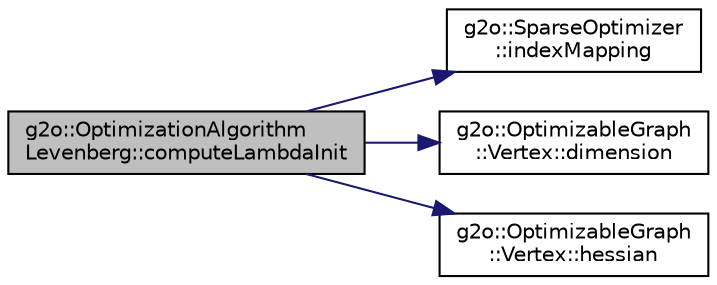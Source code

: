 digraph "g2o::OptimizationAlgorithmLevenberg::computeLambdaInit"
{
  edge [fontname="Helvetica",fontsize="10",labelfontname="Helvetica",labelfontsize="10"];
  node [fontname="Helvetica",fontsize="10",shape=record];
  rankdir="LR";
  Node3 [label="g2o::OptimizationAlgorithm\lLevenberg::computeLambdaInit",height=0.2,width=0.4,color="black", fillcolor="grey75", style="filled", fontcolor="black"];
  Node3 -> Node4 [color="midnightblue",fontsize="10",style="solid",fontname="Helvetica"];
  Node4 [label="g2o::SparseOptimizer\l::indexMapping",height=0.2,width=0.4,color="black", fillcolor="white", style="filled",URL="$classg2o_1_1_sparse_optimizer.html#a93e11150d513979a6367518ecaf26e02",tooltip="the index mapping of the vertices "];
  Node3 -> Node5 [color="midnightblue",fontsize="10",style="solid",fontname="Helvetica"];
  Node5 [label="g2o::OptimizableGraph\l::Vertex::dimension",height=0.2,width=0.4,color="black", fillcolor="white", style="filled",URL="$classg2o_1_1_optimizable_graph_1_1_vertex.html#a86feed80301950b100142575b48e4fca",tooltip="dimension of the estimated state belonging to this node "];
  Node3 -> Node6 [color="midnightblue",fontsize="10",style="solid",fontname="Helvetica"];
  Node6 [label="g2o::OptimizableGraph\l::Vertex::hessian",height=0.2,width=0.4,color="black", fillcolor="white", style="filled",URL="$classg2o_1_1_optimizable_graph_1_1_vertex.html#af46fa4f0baa4c87e29b137f24e713acb",tooltip="get the element from the hessian matrix "];
}
